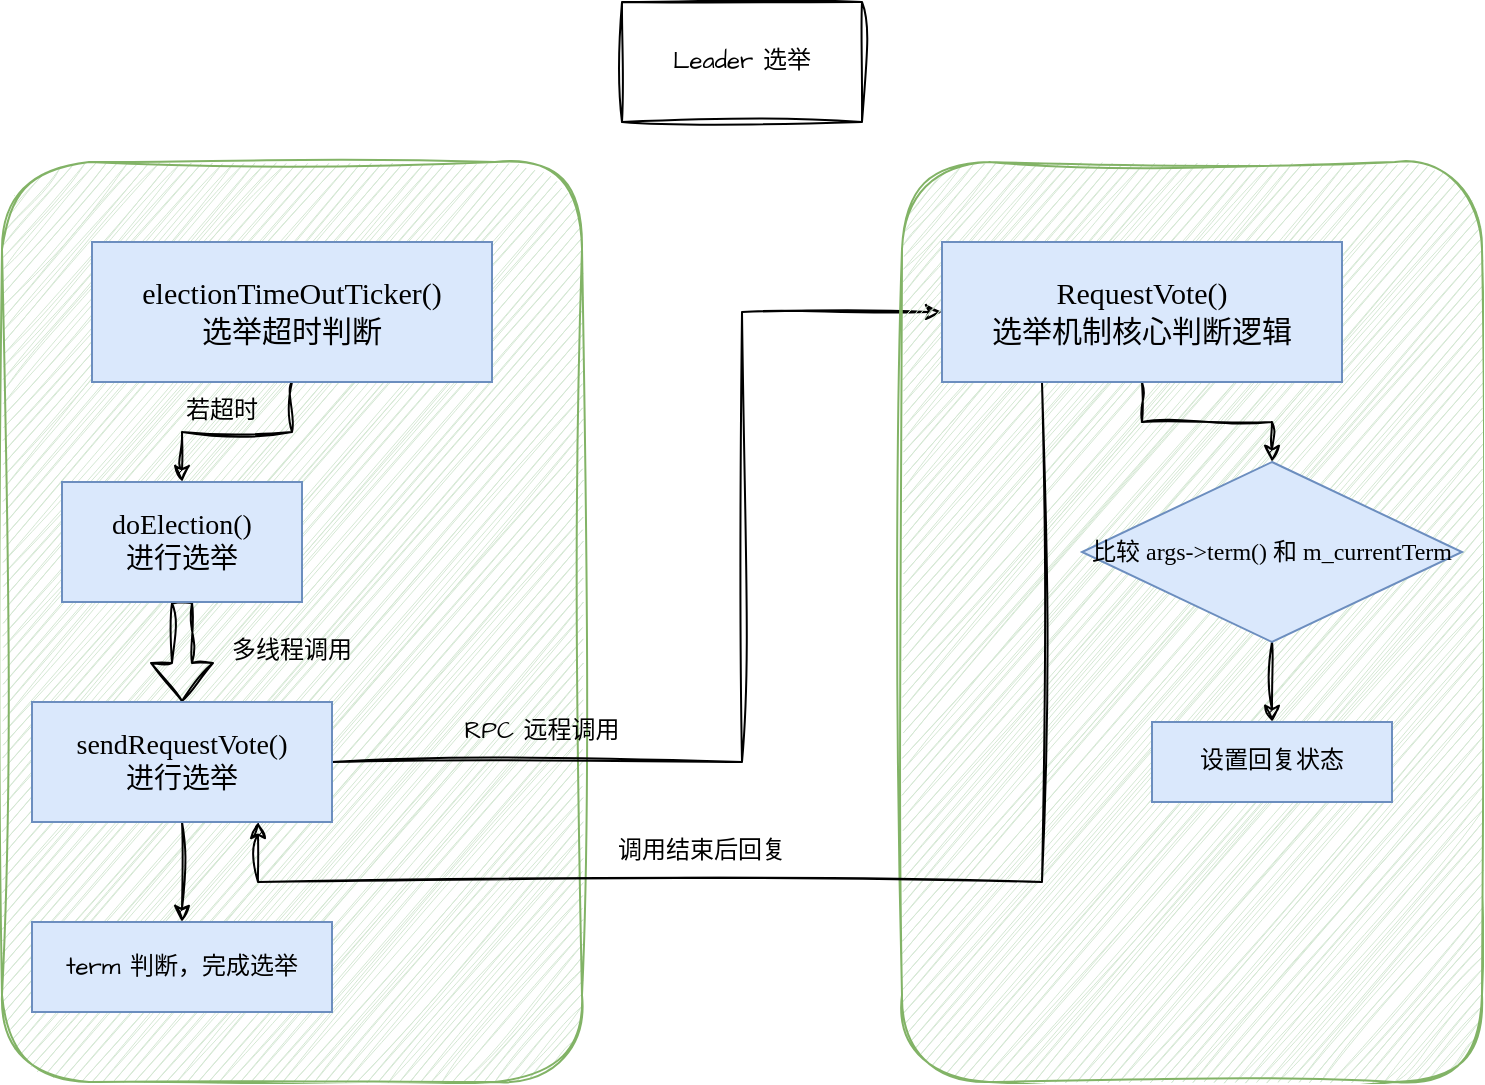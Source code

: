 <mxfile version="22.1.22" type="embed">
  <diagram name="第 1 页" id="mP_d9Jj2fQTKQgdHd6Hn">
    <mxGraphModel dx="933" dy="636" grid="1" gridSize="10" guides="1" tooltips="1" connect="1" arrows="1" fold="1" page="1" pageScale="1" pageWidth="827" pageHeight="1169" math="0" shadow="0">
      <root>
        <mxCell id="0" />
        <mxCell id="1" parent="0" />
        <mxCell id="iyTv7ZgB6AFpoKtKma-w-1" value="" style="rounded=1;whiteSpace=wrap;html=1;sketch=1;hachureGap=4;jiggle=2;curveFitting=1;fontFamily=Architects Daughter;fontSource=https%3A%2F%2Ffonts.googleapis.com%2Fcss%3Ffamily%3DArchitects%2BDaughter;fillColor=#d5e8d4;strokeColor=#82b366;" parent="1" vertex="1">
          <mxGeometry x="20" y="180" width="290" height="460" as="geometry" />
        </mxCell>
        <mxCell id="iyTv7ZgB6AFpoKtKma-w-2" value="Leader 选举" style="whiteSpace=wrap;html=1;sketch=1;hachureGap=4;jiggle=2;curveFitting=1;fontFamily=Architects Daughter;fontSource=https%3A%2F%2Ffonts.googleapis.com%2Fcss%3Ffamily%3DArchitects%2BDaughter;" parent="1" vertex="1">
          <mxGeometry x="330" y="100" width="120" height="60" as="geometry" />
        </mxCell>
        <mxCell id="iyTv7ZgB6AFpoKtKma-w-7" value="" style="edgeStyle=orthogonalEdgeStyle;rounded=0;sketch=1;hachureGap=4;jiggle=2;curveFitting=1;orthogonalLoop=1;jettySize=auto;html=1;fontFamily=Architects Daughter;fontSource=https%3A%2F%2Ffonts.googleapis.com%2Fcss%3Ffamily%3DArchitects%2BDaughter;" parent="1" source="iyTv7ZgB6AFpoKtKma-w-3" target="iyTv7ZgB6AFpoKtKma-w-6" edge="1">
          <mxGeometry relative="1" as="geometry" />
        </mxCell>
        <mxCell id="iyTv7ZgB6AFpoKtKma-w-3" value="&lt;font face=&quot;Comic Sans MS&quot; style=&quot;font-size: 15px;&quot;&gt;electionTimeOutTicker()&lt;/font&gt;&lt;div&gt;&lt;font face=&quot;Comic Sans MS&quot;&gt;&lt;span style=&quot;font-size: 15px;&quot;&gt;选举超时判断&lt;/span&gt;&lt;/font&gt;&lt;/div&gt;" style="text;align=center;html=1;verticalAlign=middle;whiteSpace=wrap;rounded=0;fontFamily=Architects Daughter;fontSource=https%3A%2F%2Ffonts.googleapis.com%2Fcss%3Ffamily%3DArchitects%2BDaughter;fillColor=#dae8fc;strokeColor=#6c8ebf;" parent="1" vertex="1">
          <mxGeometry x="65" y="220" width="200" height="70" as="geometry" />
        </mxCell>
        <mxCell id="iyTv7ZgB6AFpoKtKma-w-10" style="edgeStyle=orthogonalEdgeStyle;rounded=0;sketch=1;hachureGap=4;jiggle=2;curveFitting=1;orthogonalLoop=1;jettySize=auto;html=1;entryX=0.5;entryY=0;entryDx=0;entryDy=0;fontFamily=Architects Daughter;fontSource=https%3A%2F%2Ffonts.googleapis.com%2Fcss%3Ffamily%3DArchitects%2BDaughter;shape=flexArrow;" parent="1" source="iyTv7ZgB6AFpoKtKma-w-6" target="iyTv7ZgB6AFpoKtKma-w-9" edge="1">
          <mxGeometry relative="1" as="geometry" />
        </mxCell>
        <mxCell id="iyTv7ZgB6AFpoKtKma-w-6" value="&lt;font face=&quot;Comic Sans MS&quot; style=&quot;font-size: 14px;&quot;&gt;doElection()&lt;/font&gt;&lt;div style=&quot;font-size: 14px;&quot;&gt;&lt;font face=&quot;_mNcxRFf8Q47QnQrGLxP&quot; style=&quot;font-size: 14px;&quot;&gt;进行选举&lt;/font&gt;&lt;/div&gt;" style="whiteSpace=wrap;html=1;fontFamily=Architects Daughter;fillColor=#dae8fc;strokeColor=#6c8ebf;gradientColor=none;rounded=0;fontSource=https%3A%2F%2Ffonts.googleapis.com%2Fcss%3Ffamily%3DArchitects%2BDaughter;" parent="1" vertex="1">
          <mxGeometry x="50" y="340" width="120" height="60" as="geometry" />
        </mxCell>
        <mxCell id="iyTv7ZgB6AFpoKtKma-w-8" value="若超时" style="text;strokeColor=none;align=center;fillColor=none;html=1;verticalAlign=middle;whiteSpace=wrap;rounded=0;fontFamily=Architects Daughter;fontSource=https%3A%2F%2Ffonts.googleapis.com%2Fcss%3Ffamily%3DArchitects%2BDaughter;" parent="1" vertex="1">
          <mxGeometry x="100" y="290" width="60" height="30" as="geometry" />
        </mxCell>
        <mxCell id="iyTv7ZgB6AFpoKtKma-w-20" style="edgeStyle=orthogonalEdgeStyle;rounded=0;sketch=1;hachureGap=4;jiggle=2;curveFitting=1;orthogonalLoop=1;jettySize=auto;html=1;exitX=1;exitY=0.5;exitDx=0;exitDy=0;entryX=0;entryY=0.5;entryDx=0;entryDy=0;fontFamily=Architects Daughter;fontSource=https%3A%2F%2Ffonts.googleapis.com%2Fcss%3Ffamily%3DArchitects%2BDaughter;" parent="1" source="iyTv7ZgB6AFpoKtKma-w-9" target="iyTv7ZgB6AFpoKtKma-w-14" edge="1">
          <mxGeometry relative="1" as="geometry">
            <Array as="points">
              <mxPoint x="390" y="480" />
              <mxPoint x="390" y="255" />
            </Array>
          </mxGeometry>
        </mxCell>
        <mxCell id="iyTv7ZgB6AFpoKtKma-w-30" value="" style="edgeStyle=orthogonalEdgeStyle;rounded=0;sketch=1;hachureGap=4;jiggle=2;curveFitting=1;orthogonalLoop=1;jettySize=auto;html=1;fontFamily=Architects Daughter;fontSource=https%3A%2F%2Ffonts.googleapis.com%2Fcss%3Ffamily%3DArchitects%2BDaughter;" parent="1" source="iyTv7ZgB6AFpoKtKma-w-9" target="iyTv7ZgB6AFpoKtKma-w-29" edge="1">
          <mxGeometry relative="1" as="geometry" />
        </mxCell>
        <mxCell id="iyTv7ZgB6AFpoKtKma-w-9" value="&lt;font face=&quot;Comic Sans MS&quot; style=&quot;&quot;&gt;&lt;span style=&quot;font-size: 14px;&quot;&gt;sendRequestVote()&lt;/span&gt;&lt;/font&gt;&lt;div style=&quot;font-size: 14px;&quot;&gt;&lt;font face=&quot;_mNcxRFf8Q47QnQrGLxP&quot; style=&quot;font-size: 14px;&quot;&gt;进行选举&lt;/font&gt;&lt;/div&gt;" style="whiteSpace=wrap;html=1;fontFamily=Architects Daughter;fillColor=#dae8fc;strokeColor=#6c8ebf;gradientColor=none;rounded=0;fontSource=https%3A%2F%2Ffonts.googleapis.com%2Fcss%3Ffamily%3DArchitects%2BDaughter;" parent="1" vertex="1">
          <mxGeometry x="35" y="450" width="150" height="60" as="geometry" />
        </mxCell>
        <mxCell id="iyTv7ZgB6AFpoKtKma-w-11" value="多线程调用" style="text;strokeColor=none;align=center;fillColor=none;html=1;verticalAlign=middle;whiteSpace=wrap;rounded=0;fontFamily=Architects Daughter;fontSource=https%3A%2F%2Ffonts.googleapis.com%2Fcss%3Ffamily%3DArchitects%2BDaughter;" parent="1" vertex="1">
          <mxGeometry x="120" y="410" width="90" height="30" as="geometry" />
        </mxCell>
        <mxCell id="iyTv7ZgB6AFpoKtKma-w-12" value="" style="rounded=1;whiteSpace=wrap;html=1;sketch=1;hachureGap=4;jiggle=2;curveFitting=1;fontFamily=Architects Daughter;fontSource=https%3A%2F%2Ffonts.googleapis.com%2Fcss%3Ffamily%3DArchitects%2BDaughter;fillColor=#d5e8d4;strokeColor=#82b366;" parent="1" vertex="1">
          <mxGeometry x="470" y="180" width="290" height="460" as="geometry" />
        </mxCell>
        <mxCell id="iyTv7ZgB6AFpoKtKma-w-13" value="" style="edgeStyle=orthogonalEdgeStyle;rounded=0;sketch=1;hachureGap=4;jiggle=2;curveFitting=1;orthogonalLoop=1;jettySize=auto;html=1;fontFamily=Architects Daughter;fontSource=https%3A%2F%2Ffonts.googleapis.com%2Fcss%3Ffamily%3DArchitects%2BDaughter;entryX=0.75;entryY=1;entryDx=0;entryDy=0;" parent="1" target="iyTv7ZgB6AFpoKtKma-w-9" edge="1">
          <mxGeometry relative="1" as="geometry">
            <mxPoint x="540" y="290" as="sourcePoint" />
            <mxPoint x="110" y="509" as="targetPoint" />
            <Array as="points">
              <mxPoint x="540" y="540" />
              <mxPoint x="148" y="540" />
              <mxPoint x="148" y="510" />
            </Array>
          </mxGeometry>
        </mxCell>
        <mxCell id="iyTv7ZgB6AFpoKtKma-w-26" value="" style="edgeStyle=orthogonalEdgeStyle;rounded=0;sketch=1;hachureGap=4;jiggle=2;curveFitting=1;orthogonalLoop=1;jettySize=auto;html=1;fontFamily=Architects Daughter;fontSource=https%3A%2F%2Ffonts.googleapis.com%2Fcss%3Ffamily%3DArchitects%2BDaughter;" parent="1" source="iyTv7ZgB6AFpoKtKma-w-14" target="iyTv7ZgB6AFpoKtKma-w-25" edge="1">
          <mxGeometry relative="1" as="geometry" />
        </mxCell>
        <mxCell id="iyTv7ZgB6AFpoKtKma-w-14" value="&lt;font face=&quot;Comic Sans MS&quot; style=&quot;&quot;&gt;&lt;span style=&quot;font-size: 15px;&quot;&gt;RequestVote()&lt;/span&gt;&lt;/font&gt;&lt;div&gt;&lt;font face=&quot;Comic Sans MS&quot;&gt;&lt;span style=&quot;font-size: 15px;&quot;&gt;选举机制核心判断逻辑&lt;/span&gt;&lt;/font&gt;&lt;/div&gt;" style="text;align=center;html=1;verticalAlign=middle;whiteSpace=wrap;rounded=0;fontFamily=Architects Daughter;fontSource=https%3A%2F%2Ffonts.googleapis.com%2Fcss%3Ffamily%3DArchitects%2BDaughter;fillColor=#dae8fc;strokeColor=#6c8ebf;" parent="1" vertex="1">
          <mxGeometry x="490" y="220" width="200" height="70" as="geometry" />
        </mxCell>
        <mxCell id="iyTv7ZgB6AFpoKtKma-w-17" value="调用结束后回复" style="text;strokeColor=none;align=center;fillColor=none;html=1;verticalAlign=middle;whiteSpace=wrap;rounded=0;fontFamily=Architects Daughter;fontSource=https%3A%2F%2Ffonts.googleapis.com%2Fcss%3Ffamily%3DArchitects%2BDaughter;" parent="1" vertex="1">
          <mxGeometry x="310" y="510" width="120" height="30" as="geometry" />
        </mxCell>
        <mxCell id="iyTv7ZgB6AFpoKtKma-w-21" value="RPC 远程调用" style="text;strokeColor=none;align=center;fillColor=none;html=1;verticalAlign=middle;whiteSpace=wrap;rounded=0;fontFamily=Architects Daughter;fontSource=https%3A%2F%2Ffonts.googleapis.com%2Fcss%3Ffamily%3DArchitects%2BDaughter;" parent="1" vertex="1">
          <mxGeometry x="230" y="450" width="120" height="30" as="geometry" />
        </mxCell>
        <mxCell id="iyTv7ZgB6AFpoKtKma-w-28" value="" style="edgeStyle=orthogonalEdgeStyle;rounded=0;sketch=1;hachureGap=4;jiggle=2;curveFitting=1;orthogonalLoop=1;jettySize=auto;html=1;fontFamily=Architects Daughter;fontSource=https%3A%2F%2Ffonts.googleapis.com%2Fcss%3Ffamily%3DArchitects%2BDaughter;" parent="1" source="iyTv7ZgB6AFpoKtKma-w-25" target="iyTv7ZgB6AFpoKtKma-w-27" edge="1">
          <mxGeometry relative="1" as="geometry" />
        </mxCell>
        <mxCell id="iyTv7ZgB6AFpoKtKma-w-25" value="&lt;font face=&quot;Comic Sans MS&quot;&gt;比较 args-&amp;gt;term() 和 m_currentTerm&lt;/font&gt;" style="rhombus;whiteSpace=wrap;html=1;fontFamily=Architects Daughter;fillColor=#dae8fc;strokeColor=#6c8ebf;gradientColor=none;rounded=0;fontSource=https%3A%2F%2Ffonts.googleapis.com%2Fcss%3Ffamily%3DArchitects%2BDaughter;" parent="1" vertex="1">
          <mxGeometry x="560" y="330" width="190" height="90" as="geometry" />
        </mxCell>
        <mxCell id="iyTv7ZgB6AFpoKtKma-w-27" value="设置回复状态" style="whiteSpace=wrap;html=1;fontFamily=Architects Daughter;fillColor=#dae8fc;strokeColor=#6c8ebf;gradientColor=none;rounded=0;fontSource=https%3A%2F%2Ffonts.googleapis.com%2Fcss%3Ffamily%3DArchitects%2BDaughter;" parent="1" vertex="1">
          <mxGeometry x="595" y="460" width="120" height="40" as="geometry" />
        </mxCell>
        <mxCell id="iyTv7ZgB6AFpoKtKma-w-29" value="term 判断，完成选举" style="whiteSpace=wrap;html=1;fontFamily=Architects Daughter;fillColor=#dae8fc;strokeColor=#6c8ebf;gradientColor=none;rounded=0;fontSource=https%3A%2F%2Ffonts.googleapis.com%2Fcss%3Ffamily%3DArchitects%2BDaughter;" parent="1" vertex="1">
          <mxGeometry x="35" y="560" width="150" height="45" as="geometry" />
        </mxCell>
      </root>
    </mxGraphModel>
  </diagram>
</mxfile>

